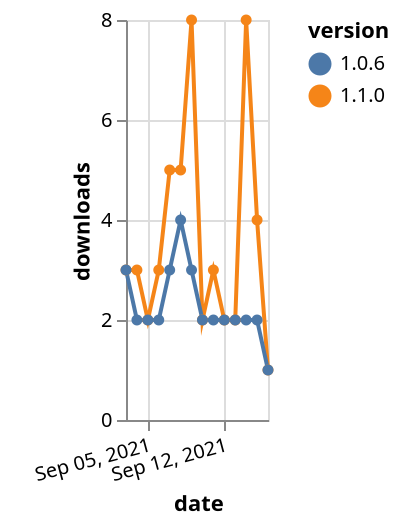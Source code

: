 {"$schema": "https://vega.github.io/schema/vega-lite/v5.json", "description": "A simple bar chart with embedded data.", "data": {"values": [{"date": "2021-09-03", "total": 8681, "delta": 3, "version": "1.1.0"}, {"date": "2021-09-04", "total": 8684, "delta": 3, "version": "1.1.0"}, {"date": "2021-09-05", "total": 8686, "delta": 2, "version": "1.1.0"}, {"date": "2021-09-06", "total": 8689, "delta": 3, "version": "1.1.0"}, {"date": "2021-09-07", "total": 8694, "delta": 5, "version": "1.1.0"}, {"date": "2021-09-08", "total": 8699, "delta": 5, "version": "1.1.0"}, {"date": "2021-09-09", "total": 8707, "delta": 8, "version": "1.1.0"}, {"date": "2021-09-10", "total": 8709, "delta": 2, "version": "1.1.0"}, {"date": "2021-09-11", "total": 8712, "delta": 3, "version": "1.1.0"}, {"date": "2021-09-12", "total": 8714, "delta": 2, "version": "1.1.0"}, {"date": "2021-09-13", "total": 8716, "delta": 2, "version": "1.1.0"}, {"date": "2021-09-14", "total": 8724, "delta": 8, "version": "1.1.0"}, {"date": "2021-09-15", "total": 8728, "delta": 4, "version": "1.1.0"}, {"date": "2021-09-16", "total": 8729, "delta": 1, "version": "1.1.0"}, {"date": "2021-09-03", "total": 3892, "delta": 3, "version": "1.0.6"}, {"date": "2021-09-04", "total": 3894, "delta": 2, "version": "1.0.6"}, {"date": "2021-09-05", "total": 3896, "delta": 2, "version": "1.0.6"}, {"date": "2021-09-06", "total": 3898, "delta": 2, "version": "1.0.6"}, {"date": "2021-09-07", "total": 3901, "delta": 3, "version": "1.0.6"}, {"date": "2021-09-08", "total": 3905, "delta": 4, "version": "1.0.6"}, {"date": "2021-09-09", "total": 3908, "delta": 3, "version": "1.0.6"}, {"date": "2021-09-10", "total": 3910, "delta": 2, "version": "1.0.6"}, {"date": "2021-09-11", "total": 3912, "delta": 2, "version": "1.0.6"}, {"date": "2021-09-12", "total": 3914, "delta": 2, "version": "1.0.6"}, {"date": "2021-09-13", "total": 3916, "delta": 2, "version": "1.0.6"}, {"date": "2021-09-14", "total": 3918, "delta": 2, "version": "1.0.6"}, {"date": "2021-09-15", "total": 3920, "delta": 2, "version": "1.0.6"}, {"date": "2021-09-16", "total": 3921, "delta": 1, "version": "1.0.6"}]}, "width": "container", "mark": {"type": "line", "point": {"filled": true}}, "encoding": {"x": {"field": "date", "type": "temporal", "timeUnit": "yearmonthdate", "title": "date", "axis": {"labelAngle": -15}}, "y": {"field": "delta", "type": "quantitative", "title": "downloads"}, "color": {"field": "version", "type": "nominal"}, "tooltip": {"field": "delta"}}}